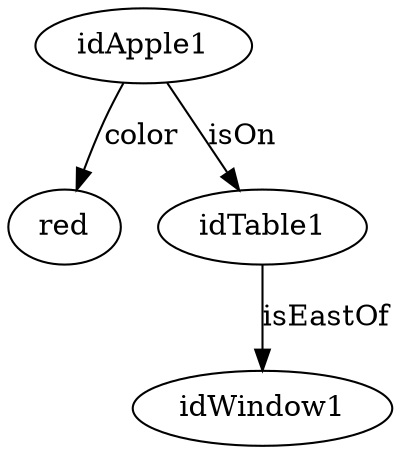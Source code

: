 digraph {
idApple1;
red;
idTable1;
idWindow1;


idApple1 -> red [label=color];
idApple1 -> idTable1 [label=isOn];
idTable1 -> idWindow1 [label=isEastOf];
}